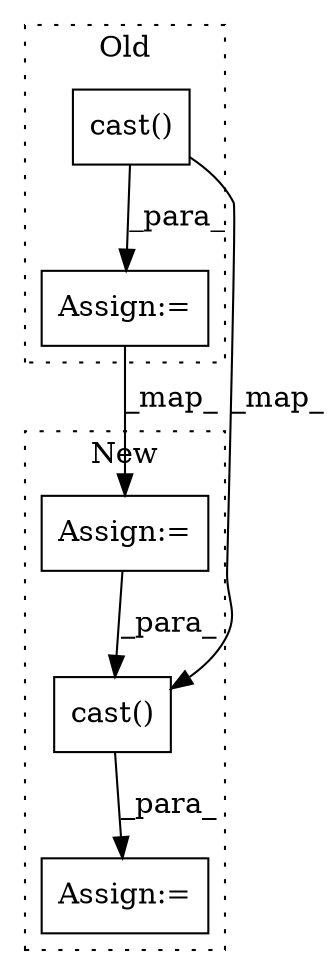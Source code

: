 digraph G {
subgraph cluster0 {
1 [label="cast()" a="75" s="6315,6350" l="8,1" shape="box"];
4 [label="Assign:=" a="68" s="6228" l="3" shape="box"];
label = "Old";
style="dotted";
}
subgraph cluster1 {
2 [label="cast()" a="75" s="6516,6544" l="8,1" shape="box"];
3 [label="Assign:=" a="68" s="6435" l="3" shape="box"];
5 [label="Assign:=" a="68" s="5411" l="3" shape="box"];
label = "New";
style="dotted";
}
1 -> 2 [label="_map_"];
1 -> 4 [label="_para_"];
2 -> 3 [label="_para_"];
4 -> 5 [label="_map_"];
5 -> 2 [label="_para_"];
}